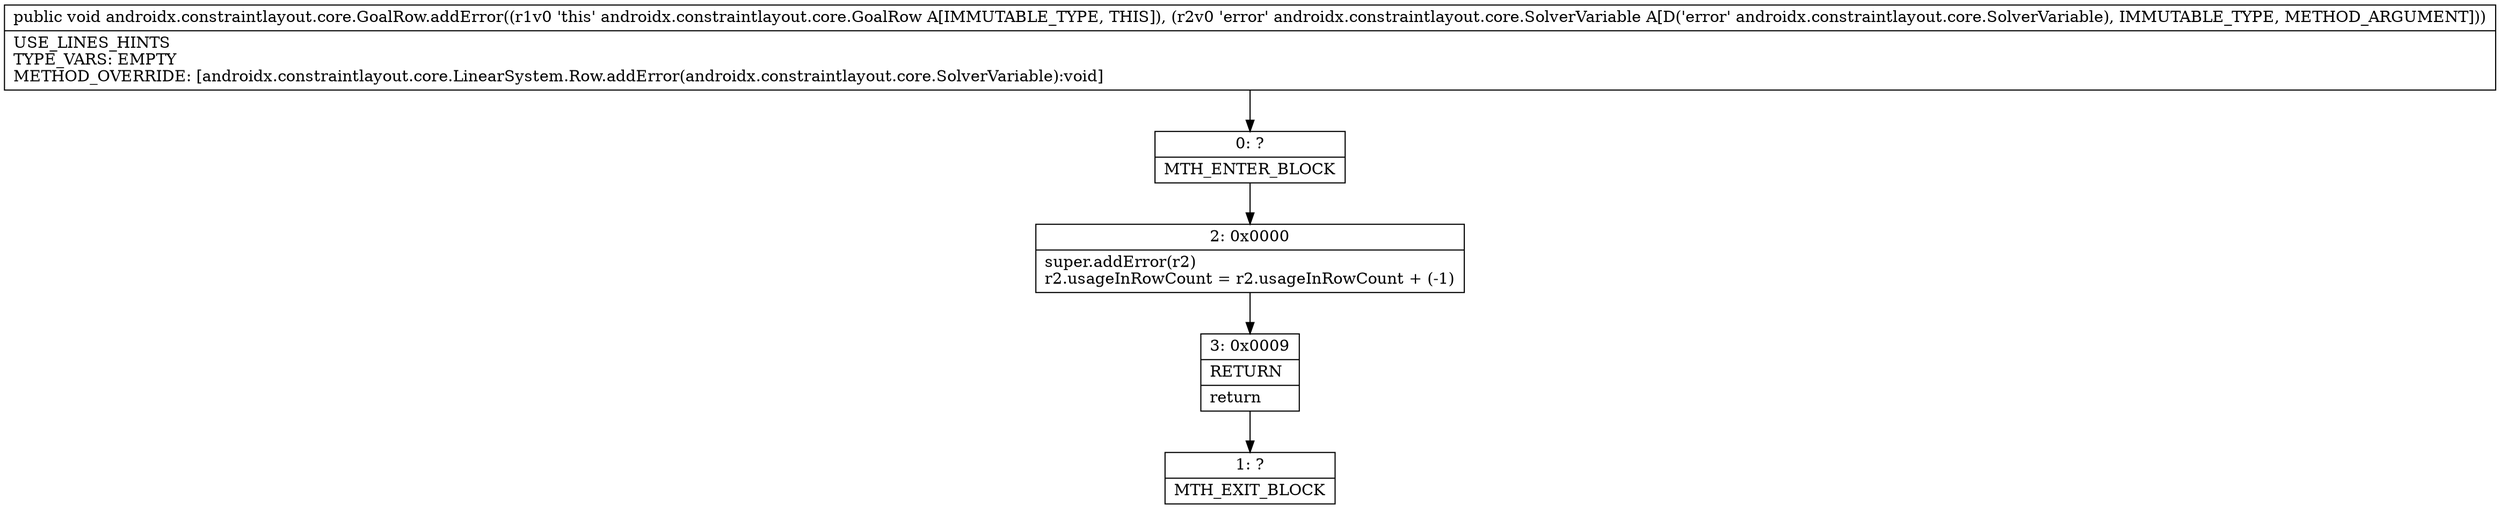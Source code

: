 digraph "CFG forandroidx.constraintlayout.core.GoalRow.addError(Landroidx\/constraintlayout\/core\/SolverVariable;)V" {
Node_0 [shape=record,label="{0\:\ ?|MTH_ENTER_BLOCK\l}"];
Node_2 [shape=record,label="{2\:\ 0x0000|super.addError(r2)\lr2.usageInRowCount = r2.usageInRowCount + (\-1)\l}"];
Node_3 [shape=record,label="{3\:\ 0x0009|RETURN\l|return\l}"];
Node_1 [shape=record,label="{1\:\ ?|MTH_EXIT_BLOCK\l}"];
MethodNode[shape=record,label="{public void androidx.constraintlayout.core.GoalRow.addError((r1v0 'this' androidx.constraintlayout.core.GoalRow A[IMMUTABLE_TYPE, THIS]), (r2v0 'error' androidx.constraintlayout.core.SolverVariable A[D('error' androidx.constraintlayout.core.SolverVariable), IMMUTABLE_TYPE, METHOD_ARGUMENT]))  | USE_LINES_HINTS\lTYPE_VARS: EMPTY\lMETHOD_OVERRIDE: [androidx.constraintlayout.core.LinearSystem.Row.addError(androidx.constraintlayout.core.SolverVariable):void]\l}"];
MethodNode -> Node_0;Node_0 -> Node_2;
Node_2 -> Node_3;
Node_3 -> Node_1;
}

